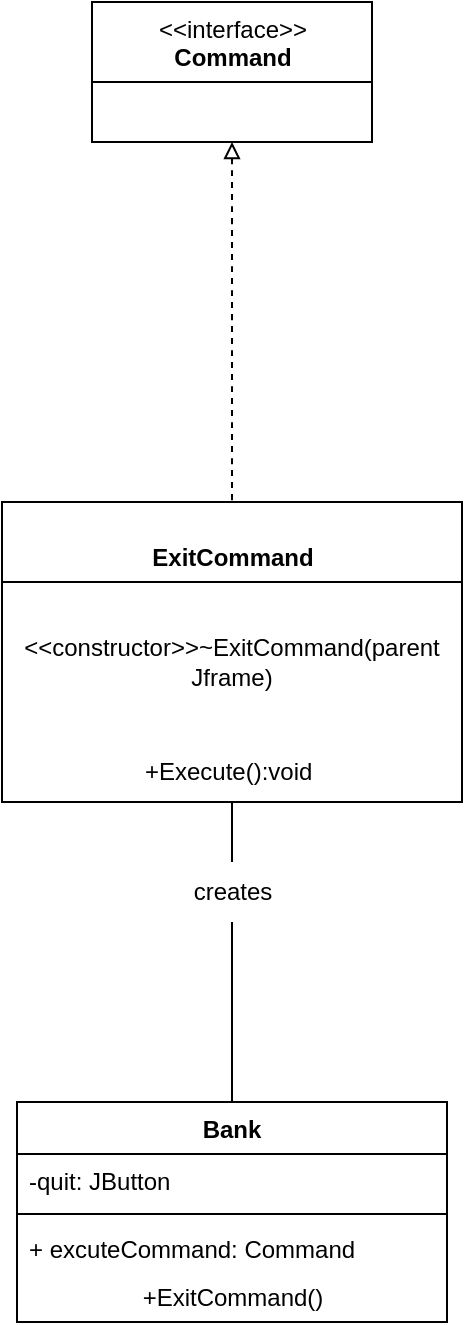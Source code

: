 <mxfile>
    <diagram id="GmO8sYOKID_tLpW0Ney0" name="Command">
        <mxGraphModel dx="1387" dy="787" grid="1" gridSize="10" guides="1" tooltips="1" connect="1" arrows="1" fold="1" page="1" pageScale="1" pageWidth="850" pageHeight="1100" math="0" shadow="0">
            <root>
                <mxCell id="0"/>
                <mxCell id="1" parent="0"/>
                <mxCell id="3" value="&amp;lt;&amp;lt;interface&amp;gt;&amp;gt;&lt;br&gt;&lt;b&gt;Command&lt;/b&gt;" style="swimlane;fontStyle=0;align=center;verticalAlign=top;childLayout=stackLayout;horizontal=1;startSize=40;horizontalStack=0;resizeParent=1;resizeParentMax=0;resizeLast=0;collapsible=0;marginBottom=0;html=1;" vertex="1" parent="1">
                    <mxGeometry x="235" y="140" width="140" height="70" as="geometry"/>
                </mxCell>
                <mxCell id="5" value="&lt;br&gt;&lt;b&gt;ExitCommand&lt;br&gt;&lt;/b&gt;" style="swimlane;fontStyle=0;align=center;verticalAlign=top;childLayout=stackLayout;horizontal=1;startSize=40;horizontalStack=0;resizeParent=1;resizeParentMax=0;resizeLast=0;collapsible=0;marginBottom=0;html=1;" vertex="1" parent="1">
                    <mxGeometry x="190" y="390" width="230" height="150" as="geometry"/>
                </mxCell>
                <mxCell id="6" value="&amp;lt;&amp;lt;constructor&amp;gt;&amp;gt;~ExitCommand(parent Jframe)&lt;br&gt;" style="text;html=1;strokeColor=none;fillColor=none;align=center;verticalAlign=middle;whiteSpace=wrap;rounded=0;" vertex="1" parent="5">
                    <mxGeometry y="40" width="230" height="80" as="geometry"/>
                </mxCell>
                <mxCell id="7" value="+Execute():void&amp;nbsp;" style="text;html=1;strokeColor=none;fillColor=none;align=center;verticalAlign=middle;whiteSpace=wrap;rounded=0;" vertex="1" parent="5">
                    <mxGeometry y="120" width="230" height="30" as="geometry"/>
                </mxCell>
                <mxCell id="11" value="" style="endArrow=none;dashed=1;html=1;curved=1;startArrow=block;startFill=0;entryX=0.5;entryY=0;entryDx=0;entryDy=0;exitX=0.5;exitY=1;exitDx=0;exitDy=0;" edge="1" parent="1" source="3" target="5">
                    <mxGeometry width="50" height="50" relative="1" as="geometry">
                        <mxPoint x="185" y="410" as="sourcePoint"/>
                        <mxPoint x="235" y="360" as="targetPoint"/>
                    </mxGeometry>
                </mxCell>
                <mxCell id="13" value="Bank" style="swimlane;fontStyle=1;align=center;verticalAlign=top;childLayout=stackLayout;horizontal=1;startSize=26;horizontalStack=0;resizeParent=1;resizeParentMax=0;resizeLast=0;collapsible=1;marginBottom=0;" vertex="1" parent="1">
                    <mxGeometry x="197.5" y="690" width="215" height="110" as="geometry"/>
                </mxCell>
                <mxCell id="14" value="-quit: JButton" style="text;strokeColor=none;fillColor=none;align=left;verticalAlign=top;spacingLeft=4;spacingRight=4;overflow=hidden;rotatable=0;points=[[0,0.5],[1,0.5]];portConstraint=eastwest;" vertex="1" parent="13">
                    <mxGeometry y="26" width="215" height="26" as="geometry"/>
                </mxCell>
                <mxCell id="15" value="" style="line;strokeWidth=1;fillColor=none;align=left;verticalAlign=middle;spacingTop=-1;spacingLeft=3;spacingRight=3;rotatable=0;labelPosition=right;points=[];portConstraint=eastwest;strokeColor=inherit;" vertex="1" parent="13">
                    <mxGeometry y="52" width="215" height="8" as="geometry"/>
                </mxCell>
                <mxCell id="16" value="+ excuteCommand: Command" style="text;strokeColor=none;fillColor=none;align=left;verticalAlign=top;spacingLeft=4;spacingRight=4;overflow=hidden;rotatable=0;points=[[0,0.5],[1,0.5]];portConstraint=eastwest;" vertex="1" parent="13">
                    <mxGeometry y="60" width="215" height="26" as="geometry"/>
                </mxCell>
                <mxCell id="QSk-g1i302PwNLyHmJx8-19" value="+ExitCommand()" style="text;html=1;strokeColor=none;fillColor=none;align=center;verticalAlign=middle;whiteSpace=wrap;rounded=0;labelBackgroundColor=#FFFFFF;labelBorderColor=none;fontColor=#000000;" vertex="1" parent="13">
                    <mxGeometry y="86" width="215" height="24" as="geometry"/>
                </mxCell>
                <mxCell id="17" value="" style="endArrow=none;html=1;curved=1;entryX=0.5;entryY=1;entryDx=0;entryDy=0;exitX=0.5;exitY=0;exitDx=0;exitDy=0;startArrow=none;" edge="1" parent="1" source="18" target="7">
                    <mxGeometry width="50" height="50" relative="1" as="geometry">
                        <mxPoint x="250" y="650" as="sourcePoint"/>
                        <mxPoint x="300" y="600" as="targetPoint"/>
                    </mxGeometry>
                </mxCell>
                <mxCell id="19" value="" style="endArrow=none;html=1;curved=1;entryX=0.5;entryY=1;entryDx=0;entryDy=0;exitX=0.5;exitY=0;exitDx=0;exitDy=0;" edge="1" parent="1" source="13" target="18">
                    <mxGeometry width="50" height="50" relative="1" as="geometry">
                        <mxPoint x="305" y="630" as="sourcePoint"/>
                        <mxPoint x="305" y="540" as="targetPoint"/>
                    </mxGeometry>
                </mxCell>
                <mxCell id="18" value="creates" style="text;html=1;align=center;verticalAlign=middle;resizable=0;points=[];autosize=1;strokeColor=none;fillColor=none;" vertex="1" parent="1">
                    <mxGeometry x="275" y="570" width="60" height="30" as="geometry"/>
                </mxCell>
            </root>
        </mxGraphModel>
    </diagram>
    <diagram id="uxvF0XuRpQrCA6nq6Xoy" name="Decorator">
        <mxGraphModel dx="2237" dy="787" grid="1" gridSize="10" guides="1" tooltips="1" connect="1" arrows="1" fold="1" page="1" pageScale="1" pageWidth="850" pageHeight="1100" math="0" shadow="0">
            <root>
                <mxCell id="0"/>
                <mxCell id="1" parent="0"/>
                <mxCell id="uoLAbG8492pGcLX7HFm6-1" value="Decorator&#10;" style="swimlane;fontStyle=1;align=center;verticalAlign=top;childLayout=stackLayout;horizontal=1;startSize=26;horizontalStack=0;resizeParent=1;resizeParentMax=0;resizeLast=0;collapsible=1;marginBottom=0;" vertex="1" parent="1">
                    <mxGeometry x="-220" y="600" width="230" height="90" as="geometry">
                        <mxRectangle x="260" y="110" width="100" height="30" as="alternateBounds"/>
                    </mxGeometry>
                </mxCell>
                <mxCell id="uoLAbG8492pGcLX7HFm6-3" value="" style="line;strokeWidth=1;fillColor=none;align=left;verticalAlign=middle;spacingTop=-1;spacingLeft=3;spacingRight=3;rotatable=0;labelPosition=right;points=[];portConstraint=eastwest;strokeColor=inherit;" vertex="1" parent="uoLAbG8492pGcLX7HFm6-1">
                    <mxGeometry y="26" width="230" height="8" as="geometry"/>
                </mxCell>
                <mxCell id="uoLAbG8492pGcLX7HFm6-4" value="&lt;&lt;constructor&gt;&gt;~Decorator(JComponent" style="text;strokeColor=none;fillColor=none;align=left;verticalAlign=top;spacingLeft=4;spacingRight=4;overflow=hidden;rotatable=0;points=[[0,0.5],[1,0.5]];portConstraint=eastwest;" vertex="1" parent="uoLAbG8492pGcLX7HFm6-1">
                    <mxGeometry y="34" width="230" height="56" as="geometry"/>
                </mxCell>
                <mxCell id="uoLAbG8492pGcLX7HFm6-8" value="QuitDecorator&#10;" style="swimlane;fontStyle=1;align=center;verticalAlign=top;childLayout=stackLayout;horizontal=1;startSize=26;horizontalStack=0;resizeParent=1;resizeParentMax=0;resizeLast=0;collapsible=1;marginBottom=0;" vertex="1" parent="1">
                    <mxGeometry x="480" y="700" width="270" height="120" as="geometry">
                        <mxRectangle x="260" y="110" width="100" height="30" as="alternateBounds"/>
                    </mxGeometry>
                </mxCell>
                <mxCell id="uoLAbG8492pGcLX7HFm6-9" value="" style="line;strokeWidth=1;fillColor=none;align=left;verticalAlign=middle;spacingTop=-1;spacingLeft=3;spacingRight=3;rotatable=0;labelPosition=right;points=[];portConstraint=eastwest;strokeColor=inherit;" vertex="1" parent="uoLAbG8492pGcLX7HFm6-8">
                    <mxGeometry y="26" width="270" height="8" as="geometry"/>
                </mxCell>
                <mxCell id="uoLAbG8492pGcLX7HFm6-10" value="&#10;+ paint(Graphics g): void&#10;&lt;&lt;constructor&gt;&gt;~QuitDecorator(JComponent)&#10;" style="text;strokeColor=none;fillColor=none;align=left;verticalAlign=top;spacingLeft=4;spacingRight=4;overflow=hidden;rotatable=0;points=[[0,0.5],[1,0.5]];portConstraint=eastwest;" vertex="1" parent="uoLAbG8492pGcLX7HFm6-8">
                    <mxGeometry y="34" width="270" height="86" as="geometry"/>
                </mxCell>
                <mxCell id="dFk6WEwb_bccMSELqRV_-13" style="edgeStyle=orthogonalEdgeStyle;html=1;fontColor=#000000;startArrow=none;startFill=0;endArrow=block;endFill=0;targetPerimeterSpacing=4;entryX=1;entryY=0.5;entryDx=0;entryDy=0;dashed=1;" edge="1" parent="1" source="uoLAbG8492pGcLX7HFm6-12" target="uoLAbG8492pGcLX7HFm6-23">
                    <mxGeometry relative="1" as="geometry">
                        <mxPoint x="340" y="240" as="targetPoint"/>
                    </mxGeometry>
                </mxCell>
                <mxCell id="dFk6WEwb_bccMSELqRV_-16" value="uses" style="edgeLabel;html=1;align=center;verticalAlign=middle;resizable=0;points=[];fontColor=#000000;" vertex="1" connectable="0" parent="dFk6WEwb_bccMSELqRV_-13">
                    <mxGeometry x="0.317" y="-1" relative="1" as="geometry">
                        <mxPoint as="offset"/>
                    </mxGeometry>
                </mxCell>
                <mxCell id="uoLAbG8492pGcLX7HFm6-12" value="SelectedDecorator&#10;" style="swimlane;fontStyle=1;align=center;verticalAlign=top;childLayout=stackLayout;horizontal=1;startSize=26;horizontalStack=0;resizeParent=1;resizeParentMax=0;resizeLast=0;collapsible=1;marginBottom=0;" vertex="1" parent="1">
                    <mxGeometry x="500" y="520" width="270" height="120" as="geometry">
                        <mxRectangle x="260" y="110" width="100" height="30" as="alternateBounds"/>
                    </mxGeometry>
                </mxCell>
                <mxCell id="uoLAbG8492pGcLX7HFm6-13" value="" style="line;strokeWidth=1;fillColor=none;align=left;verticalAlign=middle;spacingTop=-1;spacingLeft=3;spacingRight=3;rotatable=0;labelPosition=right;points=[];portConstraint=eastwest;strokeColor=inherit;" vertex="1" parent="uoLAbG8492pGcLX7HFm6-12">
                    <mxGeometry y="26" width="270" height="8" as="geometry"/>
                </mxCell>
                <mxCell id="uoLAbG8492pGcLX7HFm6-14" value="&#10;+ paint(Graphics g): void&#10;&lt;&lt;constructor&gt;&gt;~SelectedDecorator(JComponent)&#10;" style="text;strokeColor=none;fillColor=none;align=left;verticalAlign=top;spacingLeft=4;spacingRight=4;overflow=hidden;rotatable=0;points=[[0,0.5],[1,0.5]];portConstraint=eastwest;" vertex="1" parent="uoLAbG8492pGcLX7HFm6-12">
                    <mxGeometry y="34" width="270" height="86" as="geometry"/>
                </mxCell>
                <mxCell id="uoLAbG8492pGcLX7HFm6-21" value="Bank" style="swimlane;fontStyle=1;align=center;verticalAlign=top;childLayout=stackLayout;horizontal=1;startSize=26;horizontalStack=0;resizeParent=1;resizeParentMax=0;resizeLast=0;collapsible=1;marginBottom=0;" vertex="1" parent="1">
                    <mxGeometry x="-150" y="90" width="280" height="340" as="geometry">
                        <mxRectangle x="260" y="110" width="100" height="30" as="alternateBounds"/>
                    </mxGeometry>
                </mxCell>
                <mxCell id="dFk6WEwb_bccMSELqRV_-5" value="-showacc:JButton" style="text;html=1;strokeColor=none;fillColor=none;align=center;verticalAlign=middle;whiteSpace=wrap;rounded=0;labelBackgroundColor=#FFFFFF;labelBorderColor=none;fontColor=#000000;" vertex="1" parent="uoLAbG8492pGcLX7HFm6-21">
                    <mxGeometry y="26" width="280" height="30" as="geometry"/>
                </mxCell>
                <mxCell id="dFk6WEwb_bccMSELqRV_-6" value="-showallacc:JButton" style="text;html=1;strokeColor=none;fillColor=none;align=center;verticalAlign=middle;whiteSpace=wrap;rounded=0;labelBackgroundColor=#FFFFFF;labelBorderColor=none;fontColor=#000000;" vertex="1" parent="uoLAbG8492pGcLX7HFm6-21">
                    <mxGeometry y="56" width="280" height="30" as="geometry"/>
                </mxCell>
                <mxCell id="dFk6WEwb_bccMSELqRV_-4" value="-withdraw:JButton" style="text;html=1;strokeColor=none;fillColor=none;align=center;verticalAlign=middle;whiteSpace=wrap;rounded=0;labelBackgroundColor=#FFFFFF;labelBorderColor=none;fontColor=#000000;" vertex="1" parent="uoLAbG8492pGcLX7HFm6-21">
                    <mxGeometry y="86" width="280" height="30" as="geometry"/>
                </mxCell>
                <mxCell id="dFk6WEwb_bccMSELqRV_-3" value="-deposit:JButton" style="text;html=1;strokeColor=none;fillColor=none;align=center;verticalAlign=middle;whiteSpace=wrap;rounded=0;labelBackgroundColor=#FFFFFF;labelBorderColor=none;fontColor=#000000;" vertex="1" parent="uoLAbG8492pGcLX7HFm6-21">
                    <mxGeometry y="116" width="280" height="30" as="geometry"/>
                </mxCell>
                <mxCell id="dFk6WEwb_bccMSELqRV_-7" value="-deluser:JButton" style="text;html=1;strokeColor=none;fillColor=none;align=center;verticalAlign=middle;whiteSpace=wrap;rounded=0;labelBackgroundColor=#FFFFFF;labelBorderColor=none;fontColor=#000000;" vertex="1" parent="uoLAbG8492pGcLX7HFm6-21">
                    <mxGeometry y="146" width="280" height="30" as="geometry"/>
                </mxCell>
                <mxCell id="dFk6WEwb_bccMSELqRV_-8" value="-logout:JButton" style="text;html=1;strokeColor=none;fillColor=none;align=center;verticalAlign=middle;whiteSpace=wrap;rounded=0;labelBackgroundColor=#FFFFFF;labelBorderColor=none;fontColor=#000000;" vertex="1" parent="uoLAbG8492pGcLX7HFm6-21">
                    <mxGeometry y="176" width="280" height="30" as="geometry"/>
                </mxCell>
                <mxCell id="dFk6WEwb_bccMSELqRV_-9" value="-quit:JButton" style="text;html=1;strokeColor=none;fillColor=none;align=center;verticalAlign=middle;whiteSpace=wrap;rounded=0;labelBackgroundColor=#FFFFFF;labelBorderColor=none;fontColor=#000000;" vertex="1" parent="uoLAbG8492pGcLX7HFm6-21">
                    <mxGeometry y="206" width="280" height="30" as="geometry"/>
                </mxCell>
                <mxCell id="dFk6WEwb_bccMSELqRV_-1" value="-transfer:JButton" style="text;html=1;strokeColor=none;fillColor=none;align=center;verticalAlign=middle;whiteSpace=wrap;rounded=0;labelBackgroundColor=#FFFFFF;labelBorderColor=none;fontColor=#000000;" vertex="1" parent="uoLAbG8492pGcLX7HFm6-21">
                    <mxGeometry y="236" width="280" height="30" as="geometry"/>
                </mxCell>
                <mxCell id="uoLAbG8492pGcLX7HFm6-22" value="" style="line;strokeWidth=1;fillColor=none;align=left;verticalAlign=middle;spacingTop=-1;spacingLeft=3;spacingRight=3;rotatable=0;labelPosition=right;points=[];portConstraint=eastwest;strokeColor=inherit;" vertex="1" parent="uoLAbG8492pGcLX7HFm6-21">
                    <mxGeometry y="266" width="280" height="8" as="geometry"/>
                </mxCell>
                <mxCell id="dFk6WEwb_bccMSELqRV_-2" value="&amp;lt;&amp;lt;constructor&amp;gt;&amp;gt;QuitDecorator():" style="text;html=1;strokeColor=none;fillColor=none;align=center;verticalAlign=middle;whiteSpace=wrap;rounded=0;labelBackgroundColor=#FFFFFF;labelBorderColor=none;fontColor=#000000;" vertex="1" parent="uoLAbG8492pGcLX7HFm6-21">
                    <mxGeometry y="274" width="280" height="30" as="geometry"/>
                </mxCell>
                <mxCell id="uoLAbG8492pGcLX7HFm6-23" value="&lt;&lt;constructor&gt;&gt; SelectedDecorrator(): " style="text;strokeColor=none;fillColor=none;align=left;verticalAlign=top;spacingLeft=4;spacingRight=4;overflow=hidden;rotatable=0;points=[[0,0.5],[1,0.5]];portConstraint=eastwest;" vertex="1" parent="uoLAbG8492pGcLX7HFm6-21">
                    <mxGeometry y="304" width="280" height="36" as="geometry"/>
                </mxCell>
                <mxCell id="dFk6WEwb_bccMSELqRV_-10" style="edgeStyle=orthogonalEdgeStyle;html=1;entryX=1;entryY=0.5;entryDx=0;entryDy=0;fontColor=#000000;startArrow=none;startFill=0;endArrow=block;endFill=0;targetPerimeterSpacing=4;" edge="1" parent="1" source="uoLAbG8492pGcLX7HFm6-14" target="uoLAbG8492pGcLX7HFm6-4">
                    <mxGeometry relative="1" as="geometry">
                        <Array as="points">
                            <mxPoint x="625" y="660"/>
                            <mxPoint x="330" y="660"/>
                            <mxPoint x="330" y="662"/>
                        </Array>
                    </mxGeometry>
                </mxCell>
                <mxCell id="dFk6WEwb_bccMSELqRV_-12" style="edgeStyle=orthogonalEdgeStyle;html=1;entryX=1;entryY=0.5;entryDx=0;entryDy=0;fontColor=#000000;startArrow=none;startFill=0;endArrow=block;endFill=0;targetPerimeterSpacing=4;exitX=0.545;exitY=-0.025;exitDx=0;exitDy=0;exitPerimeter=0;" edge="1" parent="1" source="uoLAbG8492pGcLX7HFm6-8" target="uoLAbG8492pGcLX7HFm6-4">
                    <mxGeometry relative="1" as="geometry">
                        <Array as="points">
                            <mxPoint x="625" y="697"/>
                            <mxPoint x="625" y="662"/>
                        </Array>
                    </mxGeometry>
                </mxCell>
                <mxCell id="dFk6WEwb_bccMSELqRV_-14" style="edgeStyle=orthogonalEdgeStyle;html=1;exitX=1;exitY=0.5;exitDx=0;exitDy=0;fontColor=#000000;startArrow=none;startFill=0;endArrow=block;endFill=0;targetPerimeterSpacing=4;entryX=1;entryY=0.25;entryDx=0;entryDy=0;dashed=1;dashPattern=8 8;" edge="1" parent="1" source="uoLAbG8492pGcLX7HFm6-10" target="dFk6WEwb_bccMSELqRV_-2">
                    <mxGeometry relative="1" as="geometry">
                        <mxPoint x="780" y="210" as="targetPoint"/>
                        <Array as="points">
                            <mxPoint x="790" y="777"/>
                            <mxPoint x="790" y="372"/>
                        </Array>
                    </mxGeometry>
                </mxCell>
                <mxCell id="dFk6WEwb_bccMSELqRV_-15" value="uses" style="edgeLabel;html=1;align=center;verticalAlign=middle;resizable=0;points=[];fontColor=#000000;" vertex="1" connectable="0" parent="dFk6WEwb_bccMSELqRV_-14">
                    <mxGeometry x="0.485" relative="1" as="geometry">
                        <mxPoint as="offset"/>
                    </mxGeometry>
                </mxCell>
            </root>
        </mxGraphModel>
    </diagram>
    <diagram id="u-LJCf6ZW5W31c1Tqzhb" name="Builder">
        <mxGraphModel dx="1280" dy="726" grid="1" gridSize="10" guides="1" tooltips="1" connect="1" arrows="1" fold="1" page="1" pageScale="1" pageWidth="850" pageHeight="1100" math="0" shadow="0">
            <root>
                <mxCell id="0"/>
                <mxCell id="1" parent="0"/>
                <mxCell id="FhCrAEPfNNKqZhRIqCgj-4" value="UserBuilderDirector" style="swimlane;fontStyle=1;align=center;verticalAlign=top;childLayout=stackLayout;horizontal=1;startSize=26;horizontalStack=0;resizeParent=1;resizeParentMax=0;resizeLast=0;collapsible=1;marginBottom=0;labelBackgroundColor=#FFFFFF;labelBorderColor=none;strokeColor=#000000;fontColor=#000000;" vertex="1" parent="1">
                    <mxGeometry x="80" y="690" width="160" height="60" as="geometry"/>
                </mxCell>
                <mxCell id="FhCrAEPfNNKqZhRIqCgj-6" value="" style="line;strokeWidth=1;fillColor=none;align=left;verticalAlign=middle;spacingTop=-1;spacingLeft=3;spacingRight=3;rotatable=0;labelPosition=right;points=[];portConstraint=eastwest;strokeColor=inherit;labelBackgroundColor=#FFFFFF;labelBorderColor=none;fontColor=#000000;" vertex="1" parent="FhCrAEPfNNKqZhRIqCgj-4">
                    <mxGeometry y="26" width="160" height="8" as="geometry"/>
                </mxCell>
                <mxCell id="FhCrAEPfNNKqZhRIqCgj-7" value="+ getUser1()" style="text;strokeColor=none;fillColor=none;align=left;verticalAlign=top;spacingLeft=4;spacingRight=4;overflow=hidden;rotatable=0;points=[[0,0.5],[1,0.5]];portConstraint=eastwest;labelBackgroundColor=#FFFFFF;labelBorderColor=none;fontColor=#000000;" vertex="1" parent="FhCrAEPfNNKqZhRIqCgj-4">
                    <mxGeometry y="34" width="160" height="26" as="geometry"/>
                </mxCell>
                <mxCell id="FhCrAEPfNNKqZhRIqCgj-8" value="User" style="swimlane;fontStyle=1;align=center;verticalAlign=top;childLayout=stackLayout;horizontal=1;startSize=26;horizontalStack=0;resizeParent=1;resizeParentMax=0;resizeLast=0;collapsible=1;marginBottom=0;labelBackgroundColor=#FFFFFF;labelBorderColor=none;strokeColor=#000000;fontColor=#000000;" vertex="1" parent="1">
                    <mxGeometry x="460" y="680" width="260" height="330" as="geometry"/>
                </mxCell>
                <mxCell id="FhCrAEPfNNKqZhRIqCgj-10" value="" style="line;strokeWidth=1;fillColor=none;align=left;verticalAlign=middle;spacingTop=-1;spacingLeft=3;spacingRight=3;rotatable=0;labelPosition=right;points=[];portConstraint=eastwest;strokeColor=inherit;labelBackgroundColor=#FFFFFF;labelBorderColor=none;fontColor=#000000;" vertex="1" parent="FhCrAEPfNNKqZhRIqCgj-8">
                    <mxGeometry y="26" width="260" height="8" as="geometry"/>
                </mxCell>
                <mxCell id="UFeXbD-PFFK_J-WwId7B-8" value="-name: String" style="text;html=1;strokeColor=none;fillColor=none;align=center;verticalAlign=middle;whiteSpace=wrap;rounded=0;labelBackgroundColor=#FFFFFF;labelBorderColor=none;fontColor=#000000;" vertex="1" parent="FhCrAEPfNNKqZhRIqCgj-8">
                    <mxGeometry y="34" width="260" height="30" as="geometry"/>
                </mxCell>
                <mxCell id="UFeXbD-PFFK_J-WwId7B-9" value="-password:String" style="text;html=1;strokeColor=none;fillColor=none;align=center;verticalAlign=middle;whiteSpace=wrap;rounded=0;labelBackgroundColor=#FFFFFF;labelBorderColor=none;fontColor=#000000;" vertex="1" parent="FhCrAEPfNNKqZhRIqCgj-8">
                    <mxGeometry y="64" width="260" height="30" as="geometry"/>
                </mxCell>
                <mxCell id="UFeXbD-PFFK_J-WwId7B-10" value="-userID:int" style="text;html=1;strokeColor=none;fillColor=none;align=center;verticalAlign=middle;whiteSpace=wrap;rounded=0;labelBackgroundColor=#FFFFFF;labelBorderColor=none;fontColor=#000000;" vertex="1" parent="FhCrAEPfNNKqZhRIqCgj-8">
                    <mxGeometry y="94" width="260" height="30" as="geometry"/>
                </mxCell>
                <mxCell id="UFeXbD-PFFK_J-WwId7B-11" value="-userTrans:" style="text;html=1;strokeColor=none;fillColor=none;align=center;verticalAlign=middle;whiteSpace=wrap;rounded=0;labelBackgroundColor=#FFFFFF;labelBorderColor=none;fontColor=#000000;" vertex="1" parent="FhCrAEPfNNKqZhRIqCgj-8">
                    <mxGeometry y="124" width="260" height="30" as="geometry"/>
                </mxCell>
                <mxCell id="UFeXbD-PFFK_J-WwId7B-12" value="" style="line;strokeWidth=1;fillColor=none;align=left;verticalAlign=middle;spacingTop=-1;spacingLeft=3;spacingRight=3;rotatable=0;labelPosition=right;points=[];portConstraint=eastwest;strokeColor=inherit;labelBackgroundColor=#FFFFFF;labelBorderColor=none;fontColor=#000000;" vertex="1" parent="FhCrAEPfNNKqZhRIqCgj-8">
                    <mxGeometry y="154" width="260" height="8" as="geometry"/>
                </mxCell>
                <mxCell id="FhCrAEPfNNKqZhRIqCgj-12" value="+setName(): Builder" style="text;html=1;strokeColor=none;fillColor=none;align=center;verticalAlign=middle;whiteSpace=wrap;rounded=0;labelBackgroundColor=#FFFFFF;labelBorderColor=none;fontColor=#000000;" vertex="1" parent="FhCrAEPfNNKqZhRIqCgj-8">
                    <mxGeometry y="162" width="260" height="30" as="geometry"/>
                </mxCell>
                <mxCell id="FhCrAEPfNNKqZhRIqCgj-13" value="+setPassword():Builder" style="text;html=1;strokeColor=none;fillColor=none;align=center;verticalAlign=middle;whiteSpace=wrap;rounded=0;labelBackgroundColor=#FFFFFF;labelBorderColor=none;fontColor=#000000;" vertex="1" parent="FhCrAEPfNNKqZhRIqCgj-8">
                    <mxGeometry y="192" width="260" height="30" as="geometry"/>
                </mxCell>
                <mxCell id="FhCrAEPfNNKqZhRIqCgj-14" value="+setUserID():Builder" style="text;html=1;strokeColor=none;fillColor=none;align=center;verticalAlign=middle;whiteSpace=wrap;rounded=0;labelBackgroundColor=#FFFFFF;labelBorderColor=none;fontColor=#000000;" vertex="1" parent="FhCrAEPfNNKqZhRIqCgj-8">
                    <mxGeometry y="222" width="260" height="20" as="geometry"/>
                </mxCell>
                <mxCell id="FhCrAEPfNNKqZhRIqCgj-15" value="+setUserTrans():Builder" style="text;html=1;strokeColor=none;fillColor=none;align=center;verticalAlign=middle;whiteSpace=wrap;rounded=0;labelBackgroundColor=#FFFFFF;labelBorderColor=none;fontColor=#000000;" vertex="1" parent="FhCrAEPfNNKqZhRIqCgj-8">
                    <mxGeometry y="242" width="260" height="30" as="geometry"/>
                </mxCell>
                <mxCell id="UFeXbD-PFFK_J-WwId7B-6" value="+build()" style="text;html=1;strokeColor=none;fillColor=none;align=center;verticalAlign=middle;whiteSpace=wrap;rounded=0;labelBackgroundColor=#FFFFFF;labelBorderColor=none;fontColor=#000000;" vertex="1" parent="FhCrAEPfNNKqZhRIqCgj-8">
                    <mxGeometry y="272" width="260" height="30" as="geometry"/>
                </mxCell>
                <mxCell id="UFeXbD-PFFK_J-WwId7B-7" value="+spend()" style="text;html=1;strokeColor=none;fillColor=none;align=center;verticalAlign=middle;whiteSpace=wrap;rounded=0;labelBackgroundColor=#FFFFFF;labelBorderColor=none;fontColor=#000000;" vertex="1" parent="FhCrAEPfNNKqZhRIqCgj-8">
                    <mxGeometry y="302" width="260" height="28" as="geometry"/>
                </mxCell>
                <mxCell id="UFeXbD-PFFK_J-WwId7B-1" value="Bank" style="swimlane;fontStyle=1;align=center;verticalAlign=top;childLayout=stackLayout;horizontal=1;startSize=26;horizontalStack=0;resizeParent=1;resizeParentMax=0;resizeLast=0;collapsible=1;marginBottom=0;" vertex="1" parent="1">
                    <mxGeometry x="510" y="1170" width="160" height="34" as="geometry"/>
                </mxCell>
                <mxCell id="UFeXbD-PFFK_J-WwId7B-3" value="" style="line;strokeWidth=1;fillColor=none;align=left;verticalAlign=middle;spacingTop=-1;spacingLeft=3;spacingRight=3;rotatable=0;labelPosition=right;points=[];portConstraint=eastwest;strokeColor=inherit;" vertex="1" parent="UFeXbD-PFFK_J-WwId7B-1">
                    <mxGeometry y="26" width="160" height="8" as="geometry"/>
                </mxCell>
                <mxCell id="1Ds1pA0xB7evPD_jDYJC-1" value="" style="endArrow=diamondThin;html=1;fontColor=#000000;targetPerimeterSpacing=4;exitX=1;exitY=0.5;exitDx=0;exitDy=0;entryX=0;entryY=0.5;entryDx=0;entryDy=0;startArrow=diamondThin;startFill=0;endFill=1;" edge="1" parent="1" source="FhCrAEPfNNKqZhRIqCgj-7" target="UFeXbD-PFFK_J-WwId7B-8">
                    <mxGeometry width="50" height="50" relative="1" as="geometry">
                        <mxPoint x="290" y="750" as="sourcePoint"/>
                        <mxPoint x="340" y="700" as="targetPoint"/>
                    </mxGeometry>
                </mxCell>
                <mxCell id="1Ds1pA0xB7evPD_jDYJC-2" value="" style="endArrow=none;dashed=1;html=1;fontColor=#000000;targetPerimeterSpacing=4;entryX=0.5;entryY=1;entryDx=0;entryDy=0;exitX=0.5;exitY=0;exitDx=0;exitDy=0;endFill=0;startArrow=block;startFill=1;" edge="1" parent="1" source="UFeXbD-PFFK_J-WwId7B-1" target="UFeXbD-PFFK_J-WwId7B-7">
                    <mxGeometry width="50" height="50" relative="1" as="geometry">
                        <mxPoint x="580" y="1100" as="sourcePoint"/>
                        <mxPoint x="630" y="1050" as="targetPoint"/>
                    </mxGeometry>
                </mxCell>
            </root>
        </mxGraphModel>
    </diagram>
    <diagram id="DLo6iskZWHL9hdujs17u" name="Singleton">
        <mxGraphModel dx="832" dy="472" grid="1" gridSize="10" guides="1" tooltips="1" connect="1" arrows="1" fold="1" page="1" pageScale="1" pageWidth="850" pageHeight="1100" math="0" shadow="0">
            <root>
                <mxCell id="0"/>
                <mxCell id="1" parent="0"/>
                <mxCell id="hcF4cuJCgRrdD3vczBWH-1" value="Bank" style="swimlane;fontStyle=1;align=center;verticalAlign=top;childLayout=stackLayout;horizontal=1;startSize=26;horizontalStack=0;resizeParent=1;resizeParentMax=0;resizeLast=0;collapsible=1;marginBottom=0;labelBackgroundColor=#FFFFFF;labelBorderColor=none;strokeColor=#000000;fontColor=#000000;" vertex="1" parent="1">
                    <mxGeometry x="220" y="240" width="160" height="86" as="geometry"/>
                </mxCell>
                <mxCell id="hcF4cuJCgRrdD3vczBWH-2" value="-Instance: Bank" style="text;strokeColor=none;fillColor=none;align=left;verticalAlign=top;spacingLeft=4;spacingRight=4;overflow=hidden;rotatable=0;points=[[0,0.5],[1,0.5]];portConstraint=eastwest;labelBackgroundColor=#FFFFFF;labelBorderColor=none;fontColor=#000000;" vertex="1" parent="hcF4cuJCgRrdD3vczBWH-1">
                    <mxGeometry y="26" width="160" height="26" as="geometry"/>
                </mxCell>
                <mxCell id="hcF4cuJCgRrdD3vczBWH-3" value="" style="line;strokeWidth=1;fillColor=none;align=left;verticalAlign=middle;spacingTop=-1;spacingLeft=3;spacingRight=3;rotatable=0;labelPosition=right;points=[];portConstraint=eastwest;strokeColor=inherit;labelBackgroundColor=#FFFFFF;labelBorderColor=none;fontColor=#000000;" vertex="1" parent="hcF4cuJCgRrdD3vczBWH-1">
                    <mxGeometry y="52" width="160" height="8" as="geometry"/>
                </mxCell>
                <mxCell id="hcF4cuJCgRrdD3vczBWH-4" value="+ getBank(): Bank" style="text;strokeColor=none;fillColor=none;align=left;verticalAlign=top;spacingLeft=4;spacingRight=4;overflow=hidden;rotatable=0;points=[[0,0.5],[1,0.5]];portConstraint=eastwest;labelBackgroundColor=#FFFFFF;labelBorderColor=none;fontColor=#000000;" vertex="1" parent="hcF4cuJCgRrdD3vczBWH-1">
                    <mxGeometry y="60" width="160" height="26" as="geometry"/>
                </mxCell>
                <mxCell id="hcF4cuJCgRrdD3vczBWH-7" style="edgeStyle=orthogonalEdgeStyle;html=1;fontColor=#000000;startArrow=classic;startFill=1;targetPerimeterSpacing=4;endArrow=none;endFill=0;" edge="1" parent="1" source="hcF4cuJCgRrdD3vczBWH-1" target="hcF4cuJCgRrdD3vczBWH-1">
                    <mxGeometry relative="1" as="geometry"/>
                </mxCell>
            </root>
        </mxGraphModel>
    </diagram>
</mxfile>